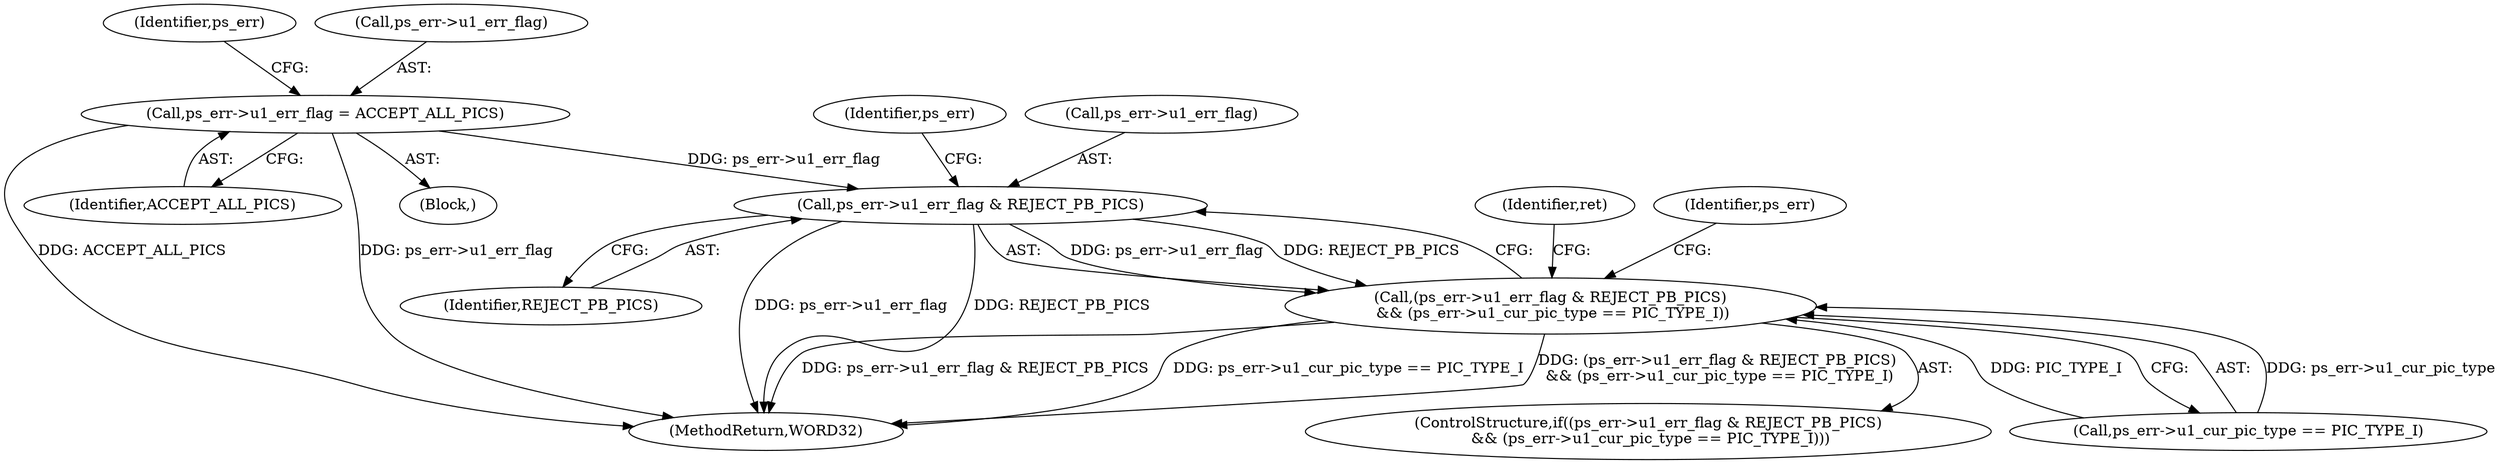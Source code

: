 digraph "0_Android_494561291a503840f385fbcd11d9bc5f4dc502b8_2@pointer" {
"1002601" [label="(Call,ps_err->u1_err_flag & REJECT_PB_PICS)"];
"1001844" [label="(Call,ps_err->u1_err_flag = ACCEPT_ALL_PICS)"];
"1002600" [label="(Call,(ps_err->u1_err_flag & REJECT_PB_PICS)\n && (ps_err->u1_cur_pic_type == PIC_TYPE_I))"];
"1001843" [label="(Block,)"];
"1002608" [label="(Identifier,ps_err)"];
"1001844" [label="(Call,ps_err->u1_err_flag = ACCEPT_ALL_PICS)"];
"1001848" [label="(Identifier,ACCEPT_ALL_PICS)"];
"1002599" [label="(ControlStructure,if((ps_err->u1_err_flag & REJECT_PB_PICS)\n && (ps_err->u1_cur_pic_type == PIC_TYPE_I)))"];
"1002600" [label="(Call,(ps_err->u1_err_flag & REJECT_PB_PICS)\n && (ps_err->u1_cur_pic_type == PIC_TYPE_I))"];
"1002618" [label="(Identifier,ret)"];
"1002605" [label="(Identifier,REJECT_PB_PICS)"];
"1001851" [label="(Identifier,ps_err)"];
"1002614" [label="(Identifier,ps_err)"];
"1002602" [label="(Call,ps_err->u1_err_flag)"];
"1002606" [label="(Call,ps_err->u1_cur_pic_type == PIC_TYPE_I)"];
"1002601" [label="(Call,ps_err->u1_err_flag & REJECT_PB_PICS)"];
"1002619" [label="(MethodReturn,WORD32)"];
"1001845" [label="(Call,ps_err->u1_err_flag)"];
"1002601" -> "1002600"  [label="AST: "];
"1002601" -> "1002605"  [label="CFG: "];
"1002602" -> "1002601"  [label="AST: "];
"1002605" -> "1002601"  [label="AST: "];
"1002608" -> "1002601"  [label="CFG: "];
"1002600" -> "1002601"  [label="CFG: "];
"1002601" -> "1002619"  [label="DDG: ps_err->u1_err_flag"];
"1002601" -> "1002619"  [label="DDG: REJECT_PB_PICS"];
"1002601" -> "1002600"  [label="DDG: ps_err->u1_err_flag"];
"1002601" -> "1002600"  [label="DDG: REJECT_PB_PICS"];
"1001844" -> "1002601"  [label="DDG: ps_err->u1_err_flag"];
"1001844" -> "1001843"  [label="AST: "];
"1001844" -> "1001848"  [label="CFG: "];
"1001845" -> "1001844"  [label="AST: "];
"1001848" -> "1001844"  [label="AST: "];
"1001851" -> "1001844"  [label="CFG: "];
"1001844" -> "1002619"  [label="DDG: ACCEPT_ALL_PICS"];
"1001844" -> "1002619"  [label="DDG: ps_err->u1_err_flag"];
"1002600" -> "1002599"  [label="AST: "];
"1002600" -> "1002606"  [label="CFG: "];
"1002606" -> "1002600"  [label="AST: "];
"1002614" -> "1002600"  [label="CFG: "];
"1002618" -> "1002600"  [label="CFG: "];
"1002600" -> "1002619"  [label="DDG: ps_err->u1_err_flag & REJECT_PB_PICS"];
"1002600" -> "1002619"  [label="DDG: ps_err->u1_cur_pic_type == PIC_TYPE_I"];
"1002600" -> "1002619"  [label="DDG: (ps_err->u1_err_flag & REJECT_PB_PICS)\n && (ps_err->u1_cur_pic_type == PIC_TYPE_I)"];
"1002606" -> "1002600"  [label="DDG: ps_err->u1_cur_pic_type"];
"1002606" -> "1002600"  [label="DDG: PIC_TYPE_I"];
}

